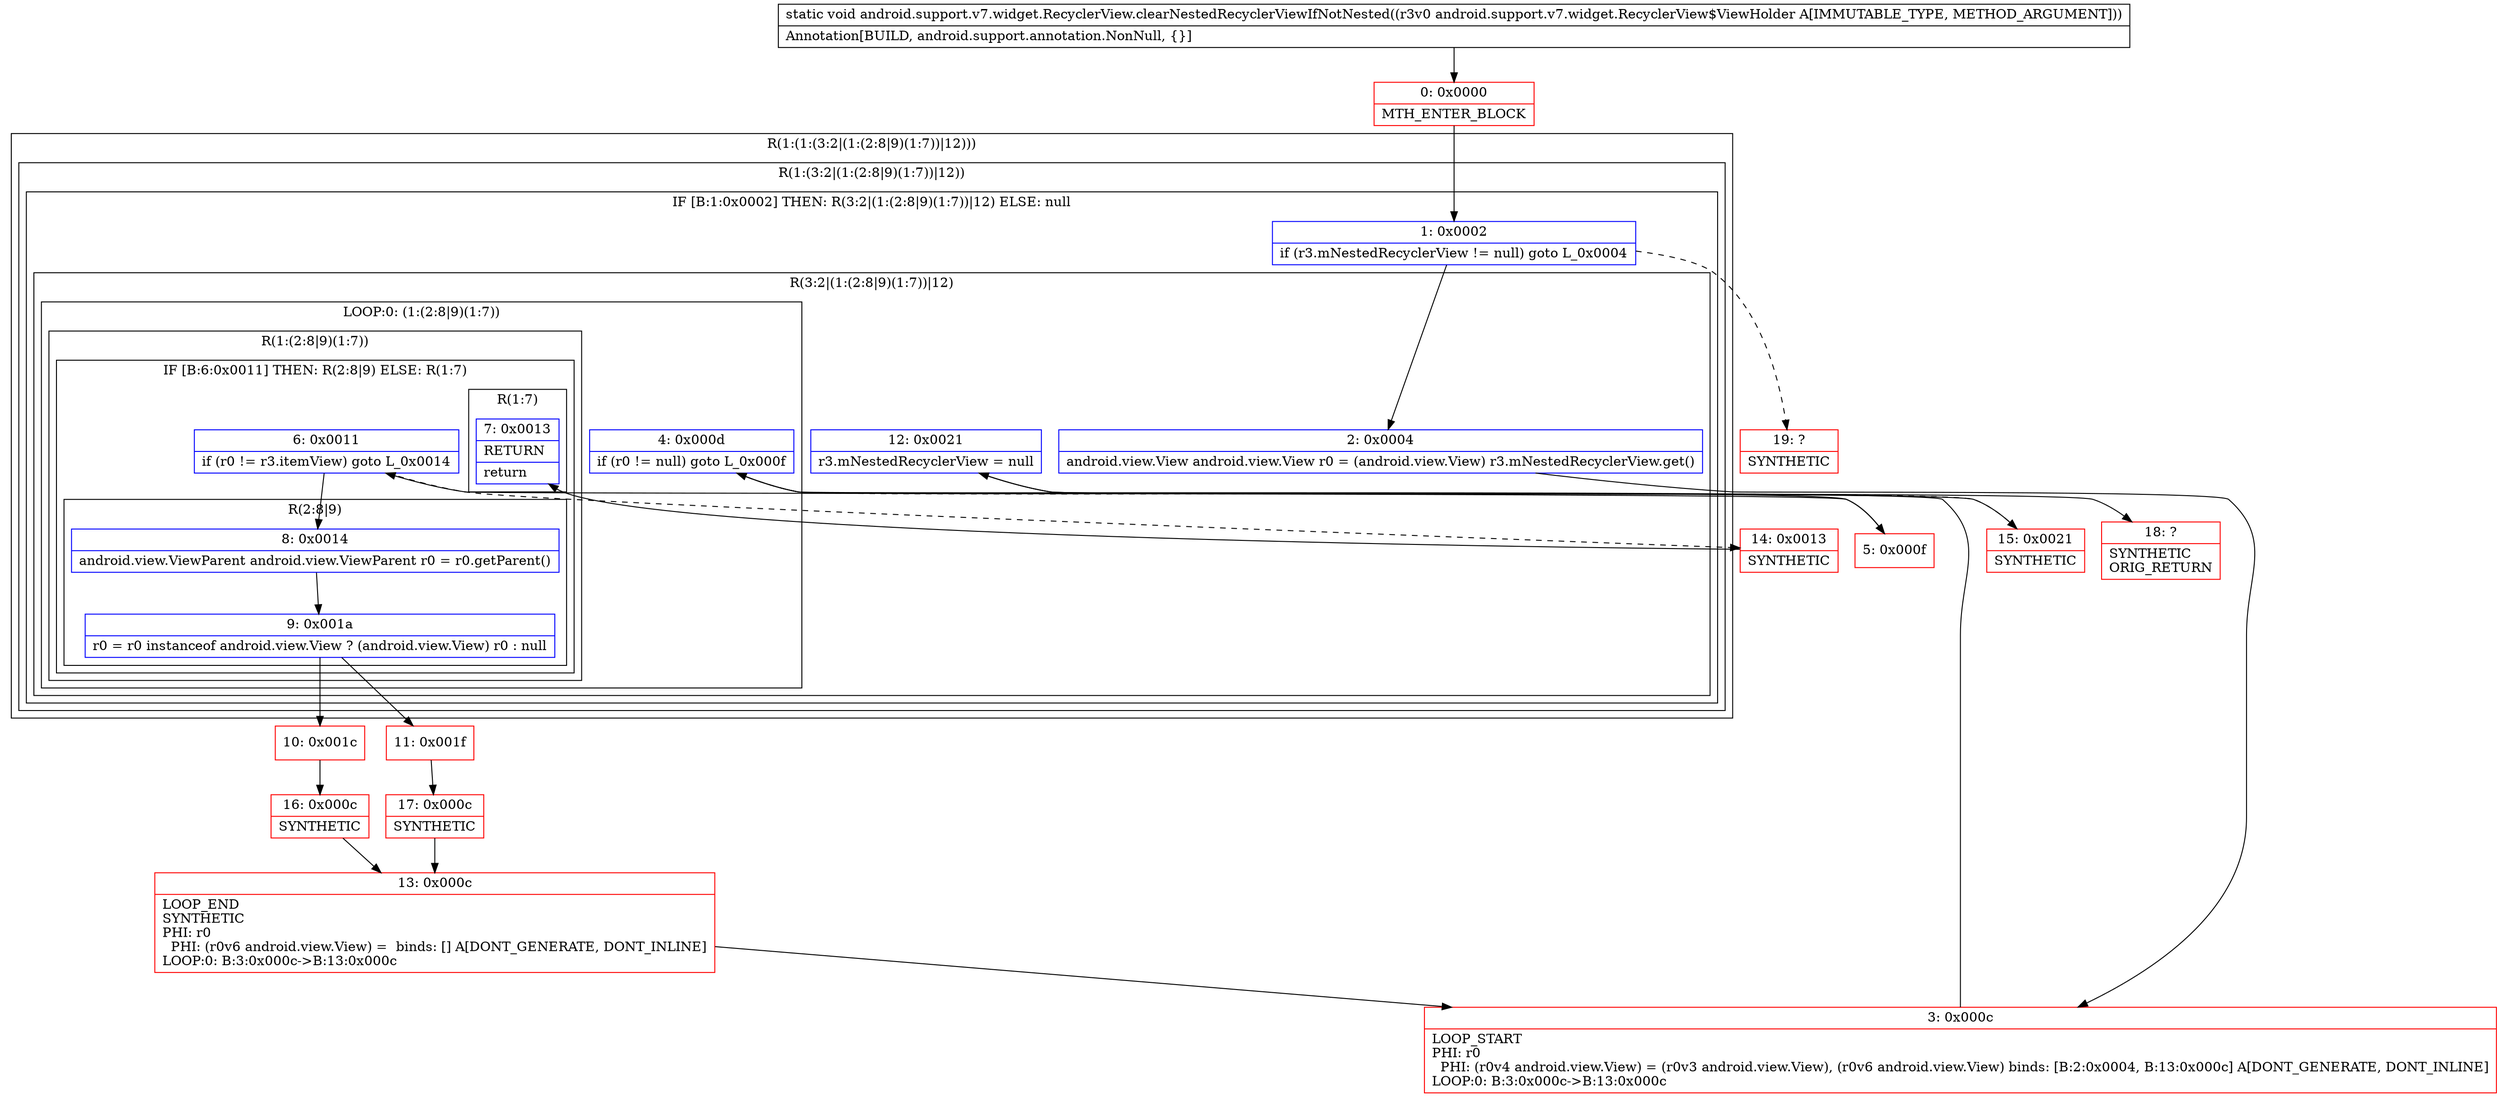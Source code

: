 digraph "CFG forandroid.support.v7.widget.RecyclerView.clearNestedRecyclerViewIfNotNested(Landroid\/support\/v7\/widget\/RecyclerView$ViewHolder;)V" {
subgraph cluster_Region_387100387 {
label = "R(1:(1:(3:2|(1:(2:8|9)(1:7))|12)))";
node [shape=record,color=blue];
subgraph cluster_Region_32237008 {
label = "R(1:(3:2|(1:(2:8|9)(1:7))|12))";
node [shape=record,color=blue];
subgraph cluster_IfRegion_2033872760 {
label = "IF [B:1:0x0002] THEN: R(3:2|(1:(2:8|9)(1:7))|12) ELSE: null";
node [shape=record,color=blue];
Node_1 [shape=record,label="{1\:\ 0x0002|if (r3.mNestedRecyclerView != null) goto L_0x0004\l}"];
subgraph cluster_Region_1850206550 {
label = "R(3:2|(1:(2:8|9)(1:7))|12)";
node [shape=record,color=blue];
Node_2 [shape=record,label="{2\:\ 0x0004|android.view.View android.view.View r0 = (android.view.View) r3.mNestedRecyclerView.get()\l}"];
subgraph cluster_LoopRegion_823447500 {
label = "LOOP:0: (1:(2:8|9)(1:7))";
node [shape=record,color=blue];
Node_4 [shape=record,label="{4\:\ 0x000d|if (r0 != null) goto L_0x000f\l}"];
subgraph cluster_Region_782203588 {
label = "R(1:(2:8|9)(1:7))";
node [shape=record,color=blue];
subgraph cluster_IfRegion_1584854028 {
label = "IF [B:6:0x0011] THEN: R(2:8|9) ELSE: R(1:7)";
node [shape=record,color=blue];
Node_6 [shape=record,label="{6\:\ 0x0011|if (r0 != r3.itemView) goto L_0x0014\l}"];
subgraph cluster_Region_1961415135 {
label = "R(2:8|9)";
node [shape=record,color=blue];
Node_8 [shape=record,label="{8\:\ 0x0014|android.view.ViewParent android.view.ViewParent r0 = r0.getParent()\l}"];
Node_9 [shape=record,label="{9\:\ 0x001a|r0 = r0 instanceof android.view.View ? (android.view.View) r0 : null\l}"];
}
subgraph cluster_Region_754494530 {
label = "R(1:7)";
node [shape=record,color=blue];
Node_7 [shape=record,label="{7\:\ 0x0013|RETURN\l|return\l}"];
}
}
}
}
Node_12 [shape=record,label="{12\:\ 0x0021|r3.mNestedRecyclerView = null\l}"];
}
}
}
}
Node_0 [shape=record,color=red,label="{0\:\ 0x0000|MTH_ENTER_BLOCK\l}"];
Node_3 [shape=record,color=red,label="{3\:\ 0x000c|LOOP_START\lPHI: r0 \l  PHI: (r0v4 android.view.View) = (r0v3 android.view.View), (r0v6 android.view.View) binds: [B:2:0x0004, B:13:0x000c] A[DONT_GENERATE, DONT_INLINE]\lLOOP:0: B:3:0x000c\-\>B:13:0x000c\l}"];
Node_5 [shape=record,color=red,label="{5\:\ 0x000f}"];
Node_10 [shape=record,color=red,label="{10\:\ 0x001c}"];
Node_11 [shape=record,color=red,label="{11\:\ 0x001f}"];
Node_13 [shape=record,color=red,label="{13\:\ 0x000c|LOOP_END\lSYNTHETIC\lPHI: r0 \l  PHI: (r0v6 android.view.View) =  binds: [] A[DONT_GENERATE, DONT_INLINE]\lLOOP:0: B:3:0x000c\-\>B:13:0x000c\l}"];
Node_14 [shape=record,color=red,label="{14\:\ 0x0013|SYNTHETIC\l}"];
Node_15 [shape=record,color=red,label="{15\:\ 0x0021|SYNTHETIC\l}"];
Node_16 [shape=record,color=red,label="{16\:\ 0x000c|SYNTHETIC\l}"];
Node_17 [shape=record,color=red,label="{17\:\ 0x000c|SYNTHETIC\l}"];
Node_18 [shape=record,color=red,label="{18\:\ ?|SYNTHETIC\lORIG_RETURN\l}"];
Node_19 [shape=record,color=red,label="{19\:\ ?|SYNTHETIC\l}"];
MethodNode[shape=record,label="{static void android.support.v7.widget.RecyclerView.clearNestedRecyclerViewIfNotNested((r3v0 android.support.v7.widget.RecyclerView$ViewHolder A[IMMUTABLE_TYPE, METHOD_ARGUMENT]))  | Annotation[BUILD, android.support.annotation.NonNull, \{\}]\l}"];
MethodNode -> Node_0;
Node_1 -> Node_2;
Node_1 -> Node_19[style=dashed];
Node_2 -> Node_3;
Node_4 -> Node_5;
Node_4 -> Node_15[style=dashed];
Node_6 -> Node_8;
Node_6 -> Node_14[style=dashed];
Node_8 -> Node_9;
Node_9 -> Node_10;
Node_9 -> Node_11;
Node_12 -> Node_18;
Node_0 -> Node_1;
Node_3 -> Node_4;
Node_5 -> Node_6;
Node_10 -> Node_16;
Node_11 -> Node_17;
Node_13 -> Node_3;
Node_14 -> Node_7;
Node_15 -> Node_12;
Node_16 -> Node_13;
Node_17 -> Node_13;
}

